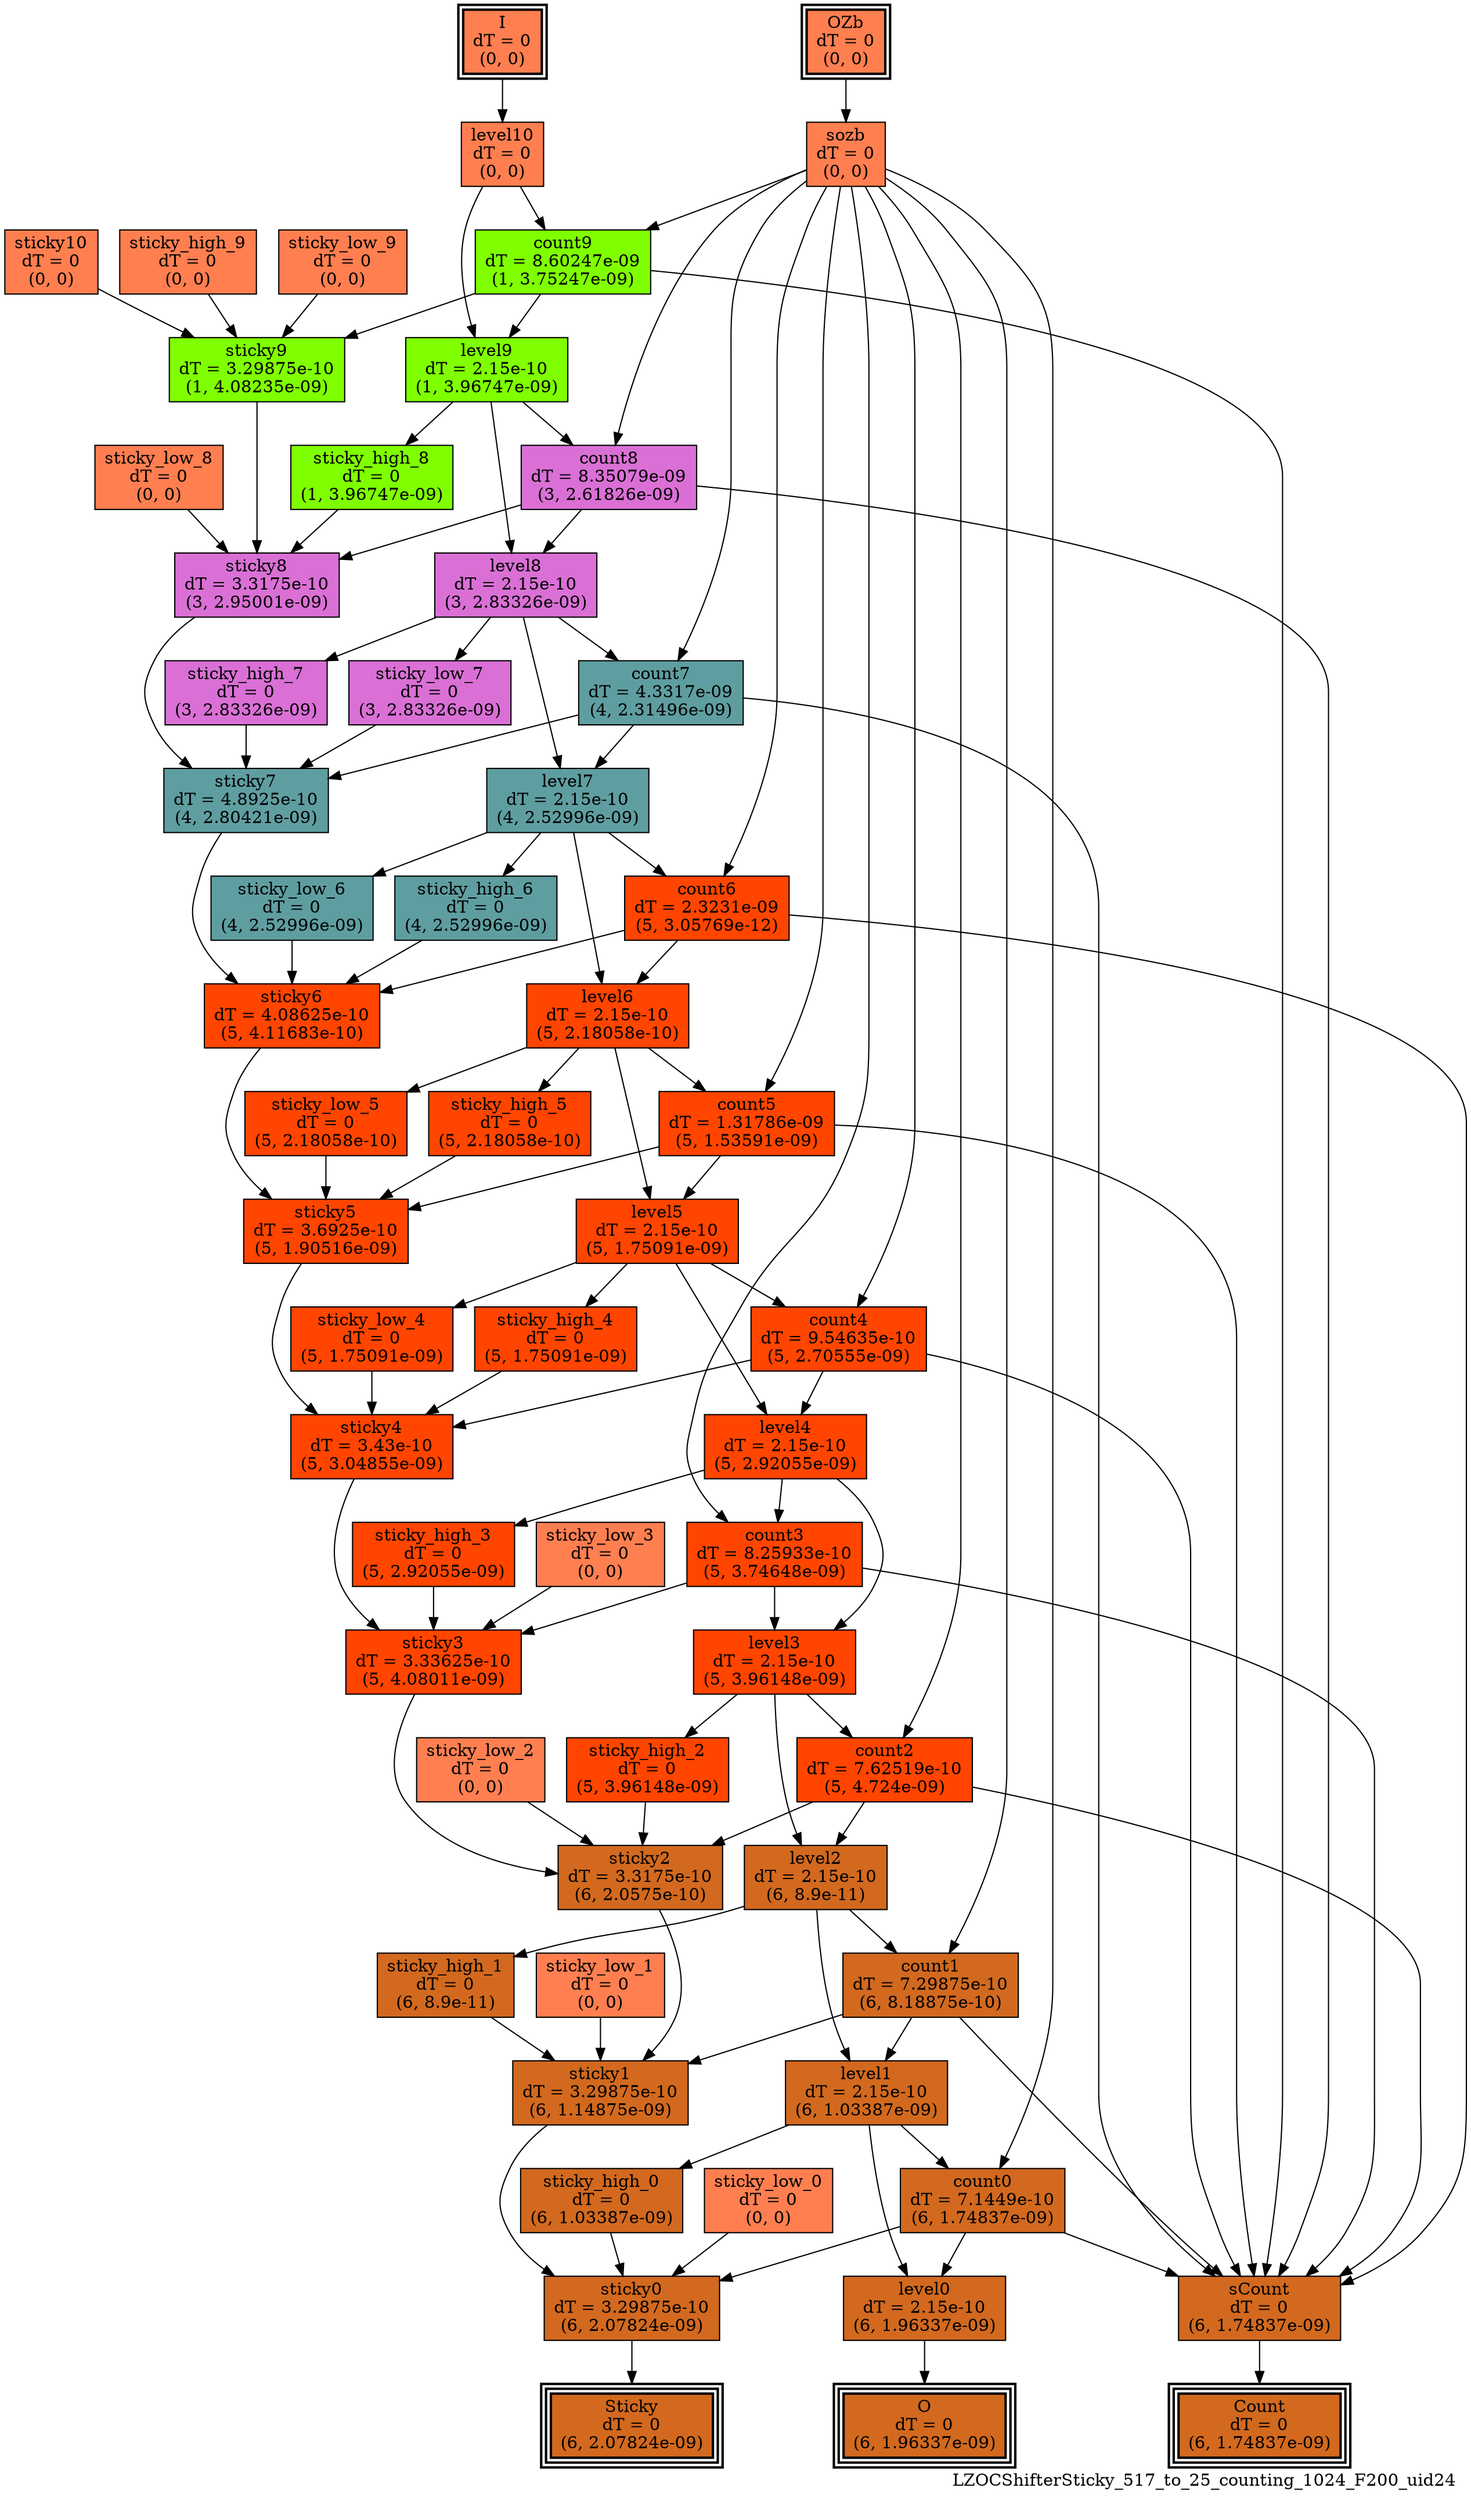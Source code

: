 digraph LZOCShifterSticky_517_to_25_counting_1024_F200_uid24
{
	//graph drawing options
	label=LZOCShifterSticky_517_to_25_counting_1024_F200_uid24;
	labelloc=bottom;
	labeljust=right;
	ratio=auto;
	nodesep=0.25;
	ranksep=0.5;

	//input/output signals of operator LZOCShifterSticky_517_to_25_counting_1024_F200_uid24
	I__LZOCShifterSticky_517_to_25_counting_1024_F200_uid24 [ label="I\ndT = 0\n(0, 0)", shape=box, color=black, style="bold, filled", fillcolor=coral, peripheries=2 ];
	OZb__LZOCShifterSticky_517_to_25_counting_1024_F200_uid24 [ label="OZb\ndT = 0\n(0, 0)", shape=box, color=black, style="bold, filled", fillcolor=coral, peripheries=2 ];
	Count__LZOCShifterSticky_517_to_25_counting_1024_F200_uid24 [ label="Count\ndT = 0\n(6, 1.74837e-09)", shape=box, color=black, style="bold, filled", fillcolor=chocolate, peripheries=3 ];
	O__LZOCShifterSticky_517_to_25_counting_1024_F200_uid24 [ label="O\ndT = 0\n(6, 1.96337e-09)", shape=box, color=black, style="bold, filled", fillcolor=chocolate, peripheries=3 ];
	Sticky__LZOCShifterSticky_517_to_25_counting_1024_F200_uid24 [ label="Sticky\ndT = 0\n(6, 2.07824e-09)", shape=box, color=black, style="bold, filled", fillcolor=chocolate, peripheries=3 ];
	{rank=same I__LZOCShifterSticky_517_to_25_counting_1024_F200_uid24, OZb__LZOCShifterSticky_517_to_25_counting_1024_F200_uid24};
	{rank=same Count__LZOCShifterSticky_517_to_25_counting_1024_F200_uid24, O__LZOCShifterSticky_517_to_25_counting_1024_F200_uid24, Sticky__LZOCShifterSticky_517_to_25_counting_1024_F200_uid24};
	//internal signals of operator LZOCShifterSticky_517_to_25_counting_1024_F200_uid24
	level10__LZOCShifterSticky_517_to_25_counting_1024_F200_uid24 [ label="level10\ndT = 0\n(0, 0)", shape=box, color=black, style=filled, fillcolor=coral, peripheries=1 ];
	sozb__LZOCShifterSticky_517_to_25_counting_1024_F200_uid24 [ label="sozb\ndT = 0\n(0, 0)", shape=box, color=black, style=filled, fillcolor=coral, peripheries=1 ];
	sticky10__LZOCShifterSticky_517_to_25_counting_1024_F200_uid24 [ label="sticky10\ndT = 0\n(0, 0)", shape=box, color=black, style=filled, fillcolor=coral, peripheries=1 ];
	count9__LZOCShifterSticky_517_to_25_counting_1024_F200_uid24 [ label="count9\ndT = 8.60247e-09\n(1, 3.75247e-09)", shape=box, color=black, style=filled, fillcolor=chartreuse, peripheries=1 ];
	level9__LZOCShifterSticky_517_to_25_counting_1024_F200_uid24 [ label="level9\ndT = 2.15e-10\n(1, 3.96747e-09)", shape=box, color=black, style=filled, fillcolor=chartreuse, peripheries=1 ];
	sticky_high_9__LZOCShifterSticky_517_to_25_counting_1024_F200_uid24 [ label="sticky_high_9\ndT = 0\n(0, 0)", shape=box, color=black, style=filled, fillcolor=coral, peripheries=1 ];
	sticky_low_9__LZOCShifterSticky_517_to_25_counting_1024_F200_uid24 [ label="sticky_low_9\ndT = 0\n(0, 0)", shape=box, color=black, style=filled, fillcolor=coral, peripheries=1 ];
	sticky9__LZOCShifterSticky_517_to_25_counting_1024_F200_uid24 [ label="sticky9\ndT = 3.29875e-10\n(1, 4.08235e-09)", shape=box, color=black, style=filled, fillcolor=chartreuse, peripheries=1 ];
	count8__LZOCShifterSticky_517_to_25_counting_1024_F200_uid24 [ label="count8\ndT = 8.35079e-09\n(3, 2.61826e-09)", shape=box, color=black, style=filled, fillcolor=orchid, peripheries=1 ];
	level8__LZOCShifterSticky_517_to_25_counting_1024_F200_uid24 [ label="level8\ndT = 2.15e-10\n(3, 2.83326e-09)", shape=box, color=black, style=filled, fillcolor=orchid, peripheries=1 ];
	sticky_high_8__LZOCShifterSticky_517_to_25_counting_1024_F200_uid24 [ label="sticky_high_8\ndT = 0\n(1, 3.96747e-09)", shape=box, color=black, style=filled, fillcolor=chartreuse, peripheries=1 ];
	sticky_low_8__LZOCShifterSticky_517_to_25_counting_1024_F200_uid24 [ label="sticky_low_8\ndT = 0\n(0, 0)", shape=box, color=black, style=filled, fillcolor=coral, peripheries=1 ];
	sticky8__LZOCShifterSticky_517_to_25_counting_1024_F200_uid24 [ label="sticky8\ndT = 3.3175e-10\n(3, 2.95001e-09)", shape=box, color=black, style=filled, fillcolor=orchid, peripheries=1 ];
	count7__LZOCShifterSticky_517_to_25_counting_1024_F200_uid24 [ label="count7\ndT = 4.3317e-09\n(4, 2.31496e-09)", shape=box, color=black, style=filled, fillcolor=cadetblue, peripheries=1 ];
	level7__LZOCShifterSticky_517_to_25_counting_1024_F200_uid24 [ label="level7\ndT = 2.15e-10\n(4, 2.52996e-09)", shape=box, color=black, style=filled, fillcolor=cadetblue, peripheries=1 ];
	sticky_high_7__LZOCShifterSticky_517_to_25_counting_1024_F200_uid24 [ label="sticky_high_7\ndT = 0\n(3, 2.83326e-09)", shape=box, color=black, style=filled, fillcolor=orchid, peripheries=1 ];
	sticky_low_7__LZOCShifterSticky_517_to_25_counting_1024_F200_uid24 [ label="sticky_low_7\ndT = 0\n(3, 2.83326e-09)", shape=box, color=black, style=filled, fillcolor=orchid, peripheries=1 ];
	sticky7__LZOCShifterSticky_517_to_25_counting_1024_F200_uid24 [ label="sticky7\ndT = 4.8925e-10\n(4, 2.80421e-09)", shape=box, color=black, style=filled, fillcolor=cadetblue, peripheries=1 ];
	count6__LZOCShifterSticky_517_to_25_counting_1024_F200_uid24 [ label="count6\ndT = 2.3231e-09\n(5, 3.05769e-12)", shape=box, color=black, style=filled, fillcolor=orangered, peripheries=1 ];
	level6__LZOCShifterSticky_517_to_25_counting_1024_F200_uid24 [ label="level6\ndT = 2.15e-10\n(5, 2.18058e-10)", shape=box, color=black, style=filled, fillcolor=orangered, peripheries=1 ];
	sticky_high_6__LZOCShifterSticky_517_to_25_counting_1024_F200_uid24 [ label="sticky_high_6\ndT = 0\n(4, 2.52996e-09)", shape=box, color=black, style=filled, fillcolor=cadetblue, peripheries=1 ];
	sticky_low_6__LZOCShifterSticky_517_to_25_counting_1024_F200_uid24 [ label="sticky_low_6\ndT = 0\n(4, 2.52996e-09)", shape=box, color=black, style=filled, fillcolor=cadetblue, peripheries=1 ];
	sticky6__LZOCShifterSticky_517_to_25_counting_1024_F200_uid24 [ label="sticky6\ndT = 4.08625e-10\n(5, 4.11683e-10)", shape=box, color=black, style=filled, fillcolor=orangered, peripheries=1 ];
	count5__LZOCShifterSticky_517_to_25_counting_1024_F200_uid24 [ label="count5\ndT = 1.31786e-09\n(5, 1.53591e-09)", shape=box, color=black, style=filled, fillcolor=orangered, peripheries=1 ];
	level5__LZOCShifterSticky_517_to_25_counting_1024_F200_uid24 [ label="level5\ndT = 2.15e-10\n(5, 1.75091e-09)", shape=box, color=black, style=filled, fillcolor=orangered, peripheries=1 ];
	sticky_high_5__LZOCShifterSticky_517_to_25_counting_1024_F200_uid24 [ label="sticky_high_5\ndT = 0\n(5, 2.18058e-10)", shape=box, color=black, style=filled, fillcolor=orangered, peripheries=1 ];
	sticky_low_5__LZOCShifterSticky_517_to_25_counting_1024_F200_uid24 [ label="sticky_low_5\ndT = 0\n(5, 2.18058e-10)", shape=box, color=black, style=filled, fillcolor=orangered, peripheries=1 ];
	sticky5__LZOCShifterSticky_517_to_25_counting_1024_F200_uid24 [ label="sticky5\ndT = 3.6925e-10\n(5, 1.90516e-09)", shape=box, color=black, style=filled, fillcolor=orangered, peripheries=1 ];
	count4__LZOCShifterSticky_517_to_25_counting_1024_F200_uid24 [ label="count4\ndT = 9.54635e-10\n(5, 2.70555e-09)", shape=box, color=black, style=filled, fillcolor=orangered, peripheries=1 ];
	level4__LZOCShifterSticky_517_to_25_counting_1024_F200_uid24 [ label="level4\ndT = 2.15e-10\n(5, 2.92055e-09)", shape=box, color=black, style=filled, fillcolor=orangered, peripheries=1 ];
	sticky_high_4__LZOCShifterSticky_517_to_25_counting_1024_F200_uid24 [ label="sticky_high_4\ndT = 0\n(5, 1.75091e-09)", shape=box, color=black, style=filled, fillcolor=orangered, peripheries=1 ];
	sticky_low_4__LZOCShifterSticky_517_to_25_counting_1024_F200_uid24 [ label="sticky_low_4\ndT = 0\n(5, 1.75091e-09)", shape=box, color=black, style=filled, fillcolor=orangered, peripheries=1 ];
	sticky4__LZOCShifterSticky_517_to_25_counting_1024_F200_uid24 [ label="sticky4\ndT = 3.43e-10\n(5, 3.04855e-09)", shape=box, color=black, style=filled, fillcolor=orangered, peripheries=1 ];
	count3__LZOCShifterSticky_517_to_25_counting_1024_F200_uid24 [ label="count3\ndT = 8.25933e-10\n(5, 3.74648e-09)", shape=box, color=black, style=filled, fillcolor=orangered, peripheries=1 ];
	level3__LZOCShifterSticky_517_to_25_counting_1024_F200_uid24 [ label="level3\ndT = 2.15e-10\n(5, 3.96148e-09)", shape=box, color=black, style=filled, fillcolor=orangered, peripheries=1 ];
	sticky_high_3__LZOCShifterSticky_517_to_25_counting_1024_F200_uid24 [ label="sticky_high_3\ndT = 0\n(5, 2.92055e-09)", shape=box, color=black, style=filled, fillcolor=orangered, peripheries=1 ];
	sticky_low_3__LZOCShifterSticky_517_to_25_counting_1024_F200_uid24 [ label="sticky_low_3\ndT = 0\n(0, 0)", shape=box, color=black, style=filled, fillcolor=coral, peripheries=1 ];
	sticky3__LZOCShifterSticky_517_to_25_counting_1024_F200_uid24 [ label="sticky3\ndT = 3.33625e-10\n(5, 4.08011e-09)", shape=box, color=black, style=filled, fillcolor=orangered, peripheries=1 ];
	count2__LZOCShifterSticky_517_to_25_counting_1024_F200_uid24 [ label="count2\ndT = 7.62519e-10\n(5, 4.724e-09)", shape=box, color=black, style=filled, fillcolor=orangered, peripheries=1 ];
	level2__LZOCShifterSticky_517_to_25_counting_1024_F200_uid24 [ label="level2\ndT = 2.15e-10\n(6, 8.9e-11)", shape=box, color=black, style=filled, fillcolor=chocolate, peripheries=1 ];
	sticky_high_2__LZOCShifterSticky_517_to_25_counting_1024_F200_uid24 [ label="sticky_high_2\ndT = 0\n(5, 3.96148e-09)", shape=box, color=black, style=filled, fillcolor=orangered, peripheries=1 ];
	sticky_low_2__LZOCShifterSticky_517_to_25_counting_1024_F200_uid24 [ label="sticky_low_2\ndT = 0\n(0, 0)", shape=box, color=black, style=filled, fillcolor=coral, peripheries=1 ];
	sticky2__LZOCShifterSticky_517_to_25_counting_1024_F200_uid24 [ label="sticky2\ndT = 3.3175e-10\n(6, 2.0575e-10)", shape=box, color=black, style=filled, fillcolor=chocolate, peripheries=1 ];
	count1__LZOCShifterSticky_517_to_25_counting_1024_F200_uid24 [ label="count1\ndT = 7.29875e-10\n(6, 8.18875e-10)", shape=box, color=black, style=filled, fillcolor=chocolate, peripheries=1 ];
	level1__LZOCShifterSticky_517_to_25_counting_1024_F200_uid24 [ label="level1\ndT = 2.15e-10\n(6, 1.03387e-09)", shape=box, color=black, style=filled, fillcolor=chocolate, peripheries=1 ];
	sticky_high_1__LZOCShifterSticky_517_to_25_counting_1024_F200_uid24 [ label="sticky_high_1\ndT = 0\n(6, 8.9e-11)", shape=box, color=black, style=filled, fillcolor=chocolate, peripheries=1 ];
	sticky_low_1__LZOCShifterSticky_517_to_25_counting_1024_F200_uid24 [ label="sticky_low_1\ndT = 0\n(0, 0)", shape=box, color=black, style=filled, fillcolor=coral, peripheries=1 ];
	sticky1__LZOCShifterSticky_517_to_25_counting_1024_F200_uid24 [ label="sticky1\ndT = 3.29875e-10\n(6, 1.14875e-09)", shape=box, color=black, style=filled, fillcolor=chocolate, peripheries=1 ];
	count0__LZOCShifterSticky_517_to_25_counting_1024_F200_uid24 [ label="count0\ndT = 7.1449e-10\n(6, 1.74837e-09)", shape=box, color=black, style=filled, fillcolor=chocolate, peripheries=1 ];
	level0__LZOCShifterSticky_517_to_25_counting_1024_F200_uid24 [ label="level0\ndT = 2.15e-10\n(6, 1.96337e-09)", shape=box, color=black, style=filled, fillcolor=chocolate, peripheries=1 ];
	sticky_high_0__LZOCShifterSticky_517_to_25_counting_1024_F200_uid24 [ label="sticky_high_0\ndT = 0\n(6, 1.03387e-09)", shape=box, color=black, style=filled, fillcolor=chocolate, peripheries=1 ];
	sticky_low_0__LZOCShifterSticky_517_to_25_counting_1024_F200_uid24 [ label="sticky_low_0\ndT = 0\n(0, 0)", shape=box, color=black, style=filled, fillcolor=coral, peripheries=1 ];
	sticky0__LZOCShifterSticky_517_to_25_counting_1024_F200_uid24 [ label="sticky0\ndT = 3.29875e-10\n(6, 2.07824e-09)", shape=box, color=black, style=filled, fillcolor=chocolate, peripheries=1 ];
	sCount__LZOCShifterSticky_517_to_25_counting_1024_F200_uid24 [ label="sCount\ndT = 0\n(6, 1.74837e-09)", shape=box, color=black, style=filled, fillcolor=chocolate, peripheries=1 ];

	//subcomponents of operator LZOCShifterSticky_517_to_25_counting_1024_F200_uid24

	//input and internal signal connections of operator LZOCShifterSticky_517_to_25_counting_1024_F200_uid24
	I__LZOCShifterSticky_517_to_25_counting_1024_F200_uid24 -> level10__LZOCShifterSticky_517_to_25_counting_1024_F200_uid24 [ arrowhead=normal, arrowsize=1.0, arrowtail=normal, color=black, dir=forward  ];
	OZb__LZOCShifterSticky_517_to_25_counting_1024_F200_uid24 -> sozb__LZOCShifterSticky_517_to_25_counting_1024_F200_uid24 [ arrowhead=normal, arrowsize=1.0, arrowtail=normal, color=black, dir=forward  ];
	level10__LZOCShifterSticky_517_to_25_counting_1024_F200_uid24 -> count9__LZOCShifterSticky_517_to_25_counting_1024_F200_uid24 [ arrowhead=normal, arrowsize=1.0, arrowtail=normal, color=black, dir=forward  ];
	level10__LZOCShifterSticky_517_to_25_counting_1024_F200_uid24 -> level9__LZOCShifterSticky_517_to_25_counting_1024_F200_uid24 [ arrowhead=normal, arrowsize=1.0, arrowtail=normal, color=black, dir=forward  ];
	sozb__LZOCShifterSticky_517_to_25_counting_1024_F200_uid24 -> count9__LZOCShifterSticky_517_to_25_counting_1024_F200_uid24 [ arrowhead=normal, arrowsize=1.0, arrowtail=normal, color=black, dir=forward  ];
	sozb__LZOCShifterSticky_517_to_25_counting_1024_F200_uid24 -> count8__LZOCShifterSticky_517_to_25_counting_1024_F200_uid24 [ arrowhead=normal, arrowsize=1.0, arrowtail=normal, color=black, dir=forward  ];
	sozb__LZOCShifterSticky_517_to_25_counting_1024_F200_uid24 -> count7__LZOCShifterSticky_517_to_25_counting_1024_F200_uid24 [ arrowhead=normal, arrowsize=1.0, arrowtail=normal, color=black, dir=forward  ];
	sozb__LZOCShifterSticky_517_to_25_counting_1024_F200_uid24 -> count6__LZOCShifterSticky_517_to_25_counting_1024_F200_uid24 [ arrowhead=normal, arrowsize=1.0, arrowtail=normal, color=black, dir=forward  ];
	sozb__LZOCShifterSticky_517_to_25_counting_1024_F200_uid24 -> count5__LZOCShifterSticky_517_to_25_counting_1024_F200_uid24 [ arrowhead=normal, arrowsize=1.0, arrowtail=normal, color=black, dir=forward  ];
	sozb__LZOCShifterSticky_517_to_25_counting_1024_F200_uid24 -> count4__LZOCShifterSticky_517_to_25_counting_1024_F200_uid24 [ arrowhead=normal, arrowsize=1.0, arrowtail=normal, color=black, dir=forward  ];
	sozb__LZOCShifterSticky_517_to_25_counting_1024_F200_uid24 -> count3__LZOCShifterSticky_517_to_25_counting_1024_F200_uid24 [ arrowhead=normal, arrowsize=1.0, arrowtail=normal, color=black, dir=forward  ];
	sozb__LZOCShifterSticky_517_to_25_counting_1024_F200_uid24 -> count2__LZOCShifterSticky_517_to_25_counting_1024_F200_uid24 [ arrowhead=normal, arrowsize=1.0, arrowtail=normal, color=black, dir=forward  ];
	sozb__LZOCShifterSticky_517_to_25_counting_1024_F200_uid24 -> count1__LZOCShifterSticky_517_to_25_counting_1024_F200_uid24 [ arrowhead=normal, arrowsize=1.0, arrowtail=normal, color=black, dir=forward  ];
	sozb__LZOCShifterSticky_517_to_25_counting_1024_F200_uid24 -> count0__LZOCShifterSticky_517_to_25_counting_1024_F200_uid24 [ arrowhead=normal, arrowsize=1.0, arrowtail=normal, color=black, dir=forward  ];
	sticky10__LZOCShifterSticky_517_to_25_counting_1024_F200_uid24 -> sticky9__LZOCShifterSticky_517_to_25_counting_1024_F200_uid24 [ arrowhead=normal, arrowsize=1.0, arrowtail=normal, color=black, dir=forward  ];
	count9__LZOCShifterSticky_517_to_25_counting_1024_F200_uid24 -> level9__LZOCShifterSticky_517_to_25_counting_1024_F200_uid24 [ arrowhead=normal, arrowsize=1.0, arrowtail=normal, color=black, dir=forward  ];
	count9__LZOCShifterSticky_517_to_25_counting_1024_F200_uid24 -> sticky9__LZOCShifterSticky_517_to_25_counting_1024_F200_uid24 [ arrowhead=normal, arrowsize=1.0, arrowtail=normal, color=black, dir=forward  ];
	count9__LZOCShifterSticky_517_to_25_counting_1024_F200_uid24 -> sCount__LZOCShifterSticky_517_to_25_counting_1024_F200_uid24 [ arrowhead=normal, arrowsize=1.0, arrowtail=normal, color=black, dir=forward  ];
	level9__LZOCShifterSticky_517_to_25_counting_1024_F200_uid24 -> count8__LZOCShifterSticky_517_to_25_counting_1024_F200_uid24 [ arrowhead=normal, arrowsize=1.0, arrowtail=normal, color=black, dir=forward  ];
	level9__LZOCShifterSticky_517_to_25_counting_1024_F200_uid24 -> level8__LZOCShifterSticky_517_to_25_counting_1024_F200_uid24 [ arrowhead=normal, arrowsize=1.0, arrowtail=normal, color=black, dir=forward  ];
	level9__LZOCShifterSticky_517_to_25_counting_1024_F200_uid24 -> sticky_high_8__LZOCShifterSticky_517_to_25_counting_1024_F200_uid24 [ arrowhead=normal, arrowsize=1.0, arrowtail=normal, color=black, dir=forward  ];
	sticky_high_9__LZOCShifterSticky_517_to_25_counting_1024_F200_uid24 -> sticky9__LZOCShifterSticky_517_to_25_counting_1024_F200_uid24 [ arrowhead=normal, arrowsize=1.0, arrowtail=normal, color=black, dir=forward  ];
	sticky_low_9__LZOCShifterSticky_517_to_25_counting_1024_F200_uid24 -> sticky9__LZOCShifterSticky_517_to_25_counting_1024_F200_uid24 [ arrowhead=normal, arrowsize=1.0, arrowtail=normal, color=black, dir=forward  ];
	sticky9__LZOCShifterSticky_517_to_25_counting_1024_F200_uid24 -> sticky8__LZOCShifterSticky_517_to_25_counting_1024_F200_uid24 [ arrowhead=normal, arrowsize=1.0, arrowtail=normal, color=black, dir=forward  ];
	count8__LZOCShifterSticky_517_to_25_counting_1024_F200_uid24 -> level8__LZOCShifterSticky_517_to_25_counting_1024_F200_uid24 [ arrowhead=normal, arrowsize=1.0, arrowtail=normal, color=black, dir=forward  ];
	count8__LZOCShifterSticky_517_to_25_counting_1024_F200_uid24 -> sticky8__LZOCShifterSticky_517_to_25_counting_1024_F200_uid24 [ arrowhead=normal, arrowsize=1.0, arrowtail=normal, color=black, dir=forward  ];
	count8__LZOCShifterSticky_517_to_25_counting_1024_F200_uid24 -> sCount__LZOCShifterSticky_517_to_25_counting_1024_F200_uid24 [ arrowhead=normal, arrowsize=1.0, arrowtail=normal, color=black, dir=forward  ];
	level8__LZOCShifterSticky_517_to_25_counting_1024_F200_uid24 -> count7__LZOCShifterSticky_517_to_25_counting_1024_F200_uid24 [ arrowhead=normal, arrowsize=1.0, arrowtail=normal, color=black, dir=forward  ];
	level8__LZOCShifterSticky_517_to_25_counting_1024_F200_uid24 -> level7__LZOCShifterSticky_517_to_25_counting_1024_F200_uid24 [ arrowhead=normal, arrowsize=1.0, arrowtail=normal, color=black, dir=forward  ];
	level8__LZOCShifterSticky_517_to_25_counting_1024_F200_uid24 -> sticky_high_7__LZOCShifterSticky_517_to_25_counting_1024_F200_uid24 [ arrowhead=normal, arrowsize=1.0, arrowtail=normal, color=black, dir=forward  ];
	level8__LZOCShifterSticky_517_to_25_counting_1024_F200_uid24 -> sticky_low_7__LZOCShifterSticky_517_to_25_counting_1024_F200_uid24 [ arrowhead=normal, arrowsize=1.0, arrowtail=normal, color=black, dir=forward  ];
	sticky_high_8__LZOCShifterSticky_517_to_25_counting_1024_F200_uid24 -> sticky8__LZOCShifterSticky_517_to_25_counting_1024_F200_uid24 [ arrowhead=normal, arrowsize=1.0, arrowtail=normal, color=black, dir=forward  ];
	sticky_low_8__LZOCShifterSticky_517_to_25_counting_1024_F200_uid24 -> sticky8__LZOCShifterSticky_517_to_25_counting_1024_F200_uid24 [ arrowhead=normal, arrowsize=1.0, arrowtail=normal, color=black, dir=forward  ];
	sticky8__LZOCShifterSticky_517_to_25_counting_1024_F200_uid24 -> sticky7__LZOCShifterSticky_517_to_25_counting_1024_F200_uid24 [ arrowhead=normal, arrowsize=1.0, arrowtail=normal, color=black, dir=forward  ];
	count7__LZOCShifterSticky_517_to_25_counting_1024_F200_uid24 -> level7__LZOCShifterSticky_517_to_25_counting_1024_F200_uid24 [ arrowhead=normal, arrowsize=1.0, arrowtail=normal, color=black, dir=forward  ];
	count7__LZOCShifterSticky_517_to_25_counting_1024_F200_uid24 -> sticky7__LZOCShifterSticky_517_to_25_counting_1024_F200_uid24 [ arrowhead=normal, arrowsize=1.0, arrowtail=normal, color=black, dir=forward  ];
	count7__LZOCShifterSticky_517_to_25_counting_1024_F200_uid24 -> sCount__LZOCShifterSticky_517_to_25_counting_1024_F200_uid24 [ arrowhead=normal, arrowsize=1.0, arrowtail=normal, color=black, dir=forward  ];
	level7__LZOCShifterSticky_517_to_25_counting_1024_F200_uid24 -> count6__LZOCShifterSticky_517_to_25_counting_1024_F200_uid24 [ arrowhead=normal, arrowsize=1.0, arrowtail=normal, color=black, dir=forward  ];
	level7__LZOCShifterSticky_517_to_25_counting_1024_F200_uid24 -> level6__LZOCShifterSticky_517_to_25_counting_1024_F200_uid24 [ arrowhead=normal, arrowsize=1.0, arrowtail=normal, color=black, dir=forward  ];
	level7__LZOCShifterSticky_517_to_25_counting_1024_F200_uid24 -> sticky_high_6__LZOCShifterSticky_517_to_25_counting_1024_F200_uid24 [ arrowhead=normal, arrowsize=1.0, arrowtail=normal, color=black, dir=forward  ];
	level7__LZOCShifterSticky_517_to_25_counting_1024_F200_uid24 -> sticky_low_6__LZOCShifterSticky_517_to_25_counting_1024_F200_uid24 [ arrowhead=normal, arrowsize=1.0, arrowtail=normal, color=black, dir=forward  ];
	sticky_high_7__LZOCShifterSticky_517_to_25_counting_1024_F200_uid24 -> sticky7__LZOCShifterSticky_517_to_25_counting_1024_F200_uid24 [ arrowhead=normal, arrowsize=1.0, arrowtail=normal, color=black, dir=forward  ];
	sticky_low_7__LZOCShifterSticky_517_to_25_counting_1024_F200_uid24 -> sticky7__LZOCShifterSticky_517_to_25_counting_1024_F200_uid24 [ arrowhead=normal, arrowsize=1.0, arrowtail=normal, color=black, dir=forward  ];
	sticky7__LZOCShifterSticky_517_to_25_counting_1024_F200_uid24 -> sticky6__LZOCShifterSticky_517_to_25_counting_1024_F200_uid24 [ arrowhead=normal, arrowsize=1.0, arrowtail=normal, color=black, dir=forward  ];
	count6__LZOCShifterSticky_517_to_25_counting_1024_F200_uid24 -> level6__LZOCShifterSticky_517_to_25_counting_1024_F200_uid24 [ arrowhead=normal, arrowsize=1.0, arrowtail=normal, color=black, dir=forward  ];
	count6__LZOCShifterSticky_517_to_25_counting_1024_F200_uid24 -> sticky6__LZOCShifterSticky_517_to_25_counting_1024_F200_uid24 [ arrowhead=normal, arrowsize=1.0, arrowtail=normal, color=black, dir=forward  ];
	count6__LZOCShifterSticky_517_to_25_counting_1024_F200_uid24 -> sCount__LZOCShifterSticky_517_to_25_counting_1024_F200_uid24 [ arrowhead=normal, arrowsize=1.0, arrowtail=normal, color=black, dir=forward  ];
	level6__LZOCShifterSticky_517_to_25_counting_1024_F200_uid24 -> count5__LZOCShifterSticky_517_to_25_counting_1024_F200_uid24 [ arrowhead=normal, arrowsize=1.0, arrowtail=normal, color=black, dir=forward  ];
	level6__LZOCShifterSticky_517_to_25_counting_1024_F200_uid24 -> level5__LZOCShifterSticky_517_to_25_counting_1024_F200_uid24 [ arrowhead=normal, arrowsize=1.0, arrowtail=normal, color=black, dir=forward  ];
	level6__LZOCShifterSticky_517_to_25_counting_1024_F200_uid24 -> sticky_high_5__LZOCShifterSticky_517_to_25_counting_1024_F200_uid24 [ arrowhead=normal, arrowsize=1.0, arrowtail=normal, color=black, dir=forward  ];
	level6__LZOCShifterSticky_517_to_25_counting_1024_F200_uid24 -> sticky_low_5__LZOCShifterSticky_517_to_25_counting_1024_F200_uid24 [ arrowhead=normal, arrowsize=1.0, arrowtail=normal, color=black, dir=forward  ];
	sticky_high_6__LZOCShifterSticky_517_to_25_counting_1024_F200_uid24 -> sticky6__LZOCShifterSticky_517_to_25_counting_1024_F200_uid24 [ arrowhead=normal, arrowsize=1.0, arrowtail=normal, color=black, dir=forward  ];
	sticky_low_6__LZOCShifterSticky_517_to_25_counting_1024_F200_uid24 -> sticky6__LZOCShifterSticky_517_to_25_counting_1024_F200_uid24 [ arrowhead=normal, arrowsize=1.0, arrowtail=normal, color=black, dir=forward  ];
	sticky6__LZOCShifterSticky_517_to_25_counting_1024_F200_uid24 -> sticky5__LZOCShifterSticky_517_to_25_counting_1024_F200_uid24 [ arrowhead=normal, arrowsize=1.0, arrowtail=normal, color=black, dir=forward  ];
	count5__LZOCShifterSticky_517_to_25_counting_1024_F200_uid24 -> level5__LZOCShifterSticky_517_to_25_counting_1024_F200_uid24 [ arrowhead=normal, arrowsize=1.0, arrowtail=normal, color=black, dir=forward  ];
	count5__LZOCShifterSticky_517_to_25_counting_1024_F200_uid24 -> sticky5__LZOCShifterSticky_517_to_25_counting_1024_F200_uid24 [ arrowhead=normal, arrowsize=1.0, arrowtail=normal, color=black, dir=forward  ];
	count5__LZOCShifterSticky_517_to_25_counting_1024_F200_uid24 -> sCount__LZOCShifterSticky_517_to_25_counting_1024_F200_uid24 [ arrowhead=normal, arrowsize=1.0, arrowtail=normal, color=black, dir=forward  ];
	level5__LZOCShifterSticky_517_to_25_counting_1024_F200_uid24 -> count4__LZOCShifterSticky_517_to_25_counting_1024_F200_uid24 [ arrowhead=normal, arrowsize=1.0, arrowtail=normal, color=black, dir=forward  ];
	level5__LZOCShifterSticky_517_to_25_counting_1024_F200_uid24 -> level4__LZOCShifterSticky_517_to_25_counting_1024_F200_uid24 [ arrowhead=normal, arrowsize=1.0, arrowtail=normal, color=black, dir=forward  ];
	level5__LZOCShifterSticky_517_to_25_counting_1024_F200_uid24 -> sticky_high_4__LZOCShifterSticky_517_to_25_counting_1024_F200_uid24 [ arrowhead=normal, arrowsize=1.0, arrowtail=normal, color=black, dir=forward  ];
	level5__LZOCShifterSticky_517_to_25_counting_1024_F200_uid24 -> sticky_low_4__LZOCShifterSticky_517_to_25_counting_1024_F200_uid24 [ arrowhead=normal, arrowsize=1.0, arrowtail=normal, color=black, dir=forward  ];
	sticky_high_5__LZOCShifterSticky_517_to_25_counting_1024_F200_uid24 -> sticky5__LZOCShifterSticky_517_to_25_counting_1024_F200_uid24 [ arrowhead=normal, arrowsize=1.0, arrowtail=normal, color=black, dir=forward  ];
	sticky_low_5__LZOCShifterSticky_517_to_25_counting_1024_F200_uid24 -> sticky5__LZOCShifterSticky_517_to_25_counting_1024_F200_uid24 [ arrowhead=normal, arrowsize=1.0, arrowtail=normal, color=black, dir=forward  ];
	sticky5__LZOCShifterSticky_517_to_25_counting_1024_F200_uid24 -> sticky4__LZOCShifterSticky_517_to_25_counting_1024_F200_uid24 [ arrowhead=normal, arrowsize=1.0, arrowtail=normal, color=black, dir=forward  ];
	count4__LZOCShifterSticky_517_to_25_counting_1024_F200_uid24 -> level4__LZOCShifterSticky_517_to_25_counting_1024_F200_uid24 [ arrowhead=normal, arrowsize=1.0, arrowtail=normal, color=black, dir=forward  ];
	count4__LZOCShifterSticky_517_to_25_counting_1024_F200_uid24 -> sticky4__LZOCShifterSticky_517_to_25_counting_1024_F200_uid24 [ arrowhead=normal, arrowsize=1.0, arrowtail=normal, color=black, dir=forward  ];
	count4__LZOCShifterSticky_517_to_25_counting_1024_F200_uid24 -> sCount__LZOCShifterSticky_517_to_25_counting_1024_F200_uid24 [ arrowhead=normal, arrowsize=1.0, arrowtail=normal, color=black, dir=forward  ];
	level4__LZOCShifterSticky_517_to_25_counting_1024_F200_uid24 -> count3__LZOCShifterSticky_517_to_25_counting_1024_F200_uid24 [ arrowhead=normal, arrowsize=1.0, arrowtail=normal, color=black, dir=forward  ];
	level4__LZOCShifterSticky_517_to_25_counting_1024_F200_uid24 -> level3__LZOCShifterSticky_517_to_25_counting_1024_F200_uid24 [ arrowhead=normal, arrowsize=1.0, arrowtail=normal, color=black, dir=forward  ];
	level4__LZOCShifterSticky_517_to_25_counting_1024_F200_uid24 -> sticky_high_3__LZOCShifterSticky_517_to_25_counting_1024_F200_uid24 [ arrowhead=normal, arrowsize=1.0, arrowtail=normal, color=black, dir=forward  ];
	sticky_high_4__LZOCShifterSticky_517_to_25_counting_1024_F200_uid24 -> sticky4__LZOCShifterSticky_517_to_25_counting_1024_F200_uid24 [ arrowhead=normal, arrowsize=1.0, arrowtail=normal, color=black, dir=forward  ];
	sticky_low_4__LZOCShifterSticky_517_to_25_counting_1024_F200_uid24 -> sticky4__LZOCShifterSticky_517_to_25_counting_1024_F200_uid24 [ arrowhead=normal, arrowsize=1.0, arrowtail=normal, color=black, dir=forward  ];
	sticky4__LZOCShifterSticky_517_to_25_counting_1024_F200_uid24 -> sticky3__LZOCShifterSticky_517_to_25_counting_1024_F200_uid24 [ arrowhead=normal, arrowsize=1.0, arrowtail=normal, color=black, dir=forward  ];
	count3__LZOCShifterSticky_517_to_25_counting_1024_F200_uid24 -> level3__LZOCShifterSticky_517_to_25_counting_1024_F200_uid24 [ arrowhead=normal, arrowsize=1.0, arrowtail=normal, color=black, dir=forward  ];
	count3__LZOCShifterSticky_517_to_25_counting_1024_F200_uid24 -> sticky3__LZOCShifterSticky_517_to_25_counting_1024_F200_uid24 [ arrowhead=normal, arrowsize=1.0, arrowtail=normal, color=black, dir=forward  ];
	count3__LZOCShifterSticky_517_to_25_counting_1024_F200_uid24 -> sCount__LZOCShifterSticky_517_to_25_counting_1024_F200_uid24 [ arrowhead=normal, arrowsize=1.0, arrowtail=normal, color=black, dir=forward  ];
	level3__LZOCShifterSticky_517_to_25_counting_1024_F200_uid24 -> count2__LZOCShifterSticky_517_to_25_counting_1024_F200_uid24 [ arrowhead=normal, arrowsize=1.0, arrowtail=normal, color=black, dir=forward  ];
	level3__LZOCShifterSticky_517_to_25_counting_1024_F200_uid24 -> level2__LZOCShifterSticky_517_to_25_counting_1024_F200_uid24 [ arrowhead=normal, arrowsize=1.0, arrowtail=normal, color=black, dir=forward  ];
	level3__LZOCShifterSticky_517_to_25_counting_1024_F200_uid24 -> sticky_high_2__LZOCShifterSticky_517_to_25_counting_1024_F200_uid24 [ arrowhead=normal, arrowsize=1.0, arrowtail=normal, color=black, dir=forward  ];
	sticky_high_3__LZOCShifterSticky_517_to_25_counting_1024_F200_uid24 -> sticky3__LZOCShifterSticky_517_to_25_counting_1024_F200_uid24 [ arrowhead=normal, arrowsize=1.0, arrowtail=normal, color=black, dir=forward  ];
	sticky_low_3__LZOCShifterSticky_517_to_25_counting_1024_F200_uid24 -> sticky3__LZOCShifterSticky_517_to_25_counting_1024_F200_uid24 [ arrowhead=normal, arrowsize=1.0, arrowtail=normal, color=black, dir=forward  ];
	sticky3__LZOCShifterSticky_517_to_25_counting_1024_F200_uid24 -> sticky2__LZOCShifterSticky_517_to_25_counting_1024_F200_uid24 [ arrowhead=normal, arrowsize=1.0, arrowtail=normal, color=black, dir=forward  ];
	count2__LZOCShifterSticky_517_to_25_counting_1024_F200_uid24 -> level2__LZOCShifterSticky_517_to_25_counting_1024_F200_uid24 [ arrowhead=normal, arrowsize=1.0, arrowtail=normal, color=black, dir=forward  ];
	count2__LZOCShifterSticky_517_to_25_counting_1024_F200_uid24 -> sticky2__LZOCShifterSticky_517_to_25_counting_1024_F200_uid24 [ arrowhead=normal, arrowsize=1.0, arrowtail=normal, color=black, dir=forward  ];
	count2__LZOCShifterSticky_517_to_25_counting_1024_F200_uid24 -> sCount__LZOCShifterSticky_517_to_25_counting_1024_F200_uid24 [ arrowhead=normal, arrowsize=1.0, arrowtail=normal, color=black, dir=forward  ];
	level2__LZOCShifterSticky_517_to_25_counting_1024_F200_uid24 -> count1__LZOCShifterSticky_517_to_25_counting_1024_F200_uid24 [ arrowhead=normal, arrowsize=1.0, arrowtail=normal, color=black, dir=forward  ];
	level2__LZOCShifterSticky_517_to_25_counting_1024_F200_uid24 -> level1__LZOCShifterSticky_517_to_25_counting_1024_F200_uid24 [ arrowhead=normal, arrowsize=1.0, arrowtail=normal, color=black, dir=forward  ];
	level2__LZOCShifterSticky_517_to_25_counting_1024_F200_uid24 -> sticky_high_1__LZOCShifterSticky_517_to_25_counting_1024_F200_uid24 [ arrowhead=normal, arrowsize=1.0, arrowtail=normal, color=black, dir=forward  ];
	sticky_high_2__LZOCShifterSticky_517_to_25_counting_1024_F200_uid24 -> sticky2__LZOCShifterSticky_517_to_25_counting_1024_F200_uid24 [ arrowhead=normal, arrowsize=1.0, arrowtail=normal, color=black, dir=forward  ];
	sticky_low_2__LZOCShifterSticky_517_to_25_counting_1024_F200_uid24 -> sticky2__LZOCShifterSticky_517_to_25_counting_1024_F200_uid24 [ arrowhead=normal, arrowsize=1.0, arrowtail=normal, color=black, dir=forward  ];
	sticky2__LZOCShifterSticky_517_to_25_counting_1024_F200_uid24 -> sticky1__LZOCShifterSticky_517_to_25_counting_1024_F200_uid24 [ arrowhead=normal, arrowsize=1.0, arrowtail=normal, color=black, dir=forward  ];
	count1__LZOCShifterSticky_517_to_25_counting_1024_F200_uid24 -> level1__LZOCShifterSticky_517_to_25_counting_1024_F200_uid24 [ arrowhead=normal, arrowsize=1.0, arrowtail=normal, color=black, dir=forward  ];
	count1__LZOCShifterSticky_517_to_25_counting_1024_F200_uid24 -> sticky1__LZOCShifterSticky_517_to_25_counting_1024_F200_uid24 [ arrowhead=normal, arrowsize=1.0, arrowtail=normal, color=black, dir=forward  ];
	count1__LZOCShifterSticky_517_to_25_counting_1024_F200_uid24 -> sCount__LZOCShifterSticky_517_to_25_counting_1024_F200_uid24 [ arrowhead=normal, arrowsize=1.0, arrowtail=normal, color=black, dir=forward  ];
	level1__LZOCShifterSticky_517_to_25_counting_1024_F200_uid24 -> count0__LZOCShifterSticky_517_to_25_counting_1024_F200_uid24 [ arrowhead=normal, arrowsize=1.0, arrowtail=normal, color=black, dir=forward  ];
	level1__LZOCShifterSticky_517_to_25_counting_1024_F200_uid24 -> level0__LZOCShifterSticky_517_to_25_counting_1024_F200_uid24 [ arrowhead=normal, arrowsize=1.0, arrowtail=normal, color=black, dir=forward  ];
	level1__LZOCShifterSticky_517_to_25_counting_1024_F200_uid24 -> sticky_high_0__LZOCShifterSticky_517_to_25_counting_1024_F200_uid24 [ arrowhead=normal, arrowsize=1.0, arrowtail=normal, color=black, dir=forward  ];
	sticky_high_1__LZOCShifterSticky_517_to_25_counting_1024_F200_uid24 -> sticky1__LZOCShifterSticky_517_to_25_counting_1024_F200_uid24 [ arrowhead=normal, arrowsize=1.0, arrowtail=normal, color=black, dir=forward  ];
	sticky_low_1__LZOCShifterSticky_517_to_25_counting_1024_F200_uid24 -> sticky1__LZOCShifterSticky_517_to_25_counting_1024_F200_uid24 [ arrowhead=normal, arrowsize=1.0, arrowtail=normal, color=black, dir=forward  ];
	sticky1__LZOCShifterSticky_517_to_25_counting_1024_F200_uid24 -> sticky0__LZOCShifterSticky_517_to_25_counting_1024_F200_uid24 [ arrowhead=normal, arrowsize=1.0, arrowtail=normal, color=black, dir=forward  ];
	count0__LZOCShifterSticky_517_to_25_counting_1024_F200_uid24 -> level0__LZOCShifterSticky_517_to_25_counting_1024_F200_uid24 [ arrowhead=normal, arrowsize=1.0, arrowtail=normal, color=black, dir=forward  ];
	count0__LZOCShifterSticky_517_to_25_counting_1024_F200_uid24 -> sticky0__LZOCShifterSticky_517_to_25_counting_1024_F200_uid24 [ arrowhead=normal, arrowsize=1.0, arrowtail=normal, color=black, dir=forward  ];
	count0__LZOCShifterSticky_517_to_25_counting_1024_F200_uid24 -> sCount__LZOCShifterSticky_517_to_25_counting_1024_F200_uid24 [ arrowhead=normal, arrowsize=1.0, arrowtail=normal, color=black, dir=forward  ];
	level0__LZOCShifterSticky_517_to_25_counting_1024_F200_uid24 -> O__LZOCShifterSticky_517_to_25_counting_1024_F200_uid24 [ arrowhead=normal, arrowsize=1.0, arrowtail=normal, color=black, dir=forward  ];
	sticky_high_0__LZOCShifterSticky_517_to_25_counting_1024_F200_uid24 -> sticky0__LZOCShifterSticky_517_to_25_counting_1024_F200_uid24 [ arrowhead=normal, arrowsize=1.0, arrowtail=normal, color=black, dir=forward  ];
	sticky_low_0__LZOCShifterSticky_517_to_25_counting_1024_F200_uid24 -> sticky0__LZOCShifterSticky_517_to_25_counting_1024_F200_uid24 [ arrowhead=normal, arrowsize=1.0, arrowtail=normal, color=black, dir=forward  ];
	sticky0__LZOCShifterSticky_517_to_25_counting_1024_F200_uid24 -> Sticky__LZOCShifterSticky_517_to_25_counting_1024_F200_uid24 [ arrowhead=normal, arrowsize=1.0, arrowtail=normal, color=black, dir=forward  ];
	sCount__LZOCShifterSticky_517_to_25_counting_1024_F200_uid24 -> Count__LZOCShifterSticky_517_to_25_counting_1024_F200_uid24 [ arrowhead=normal, arrowsize=1.0, arrowtail=normal, color=black, dir=forward  ];
}

